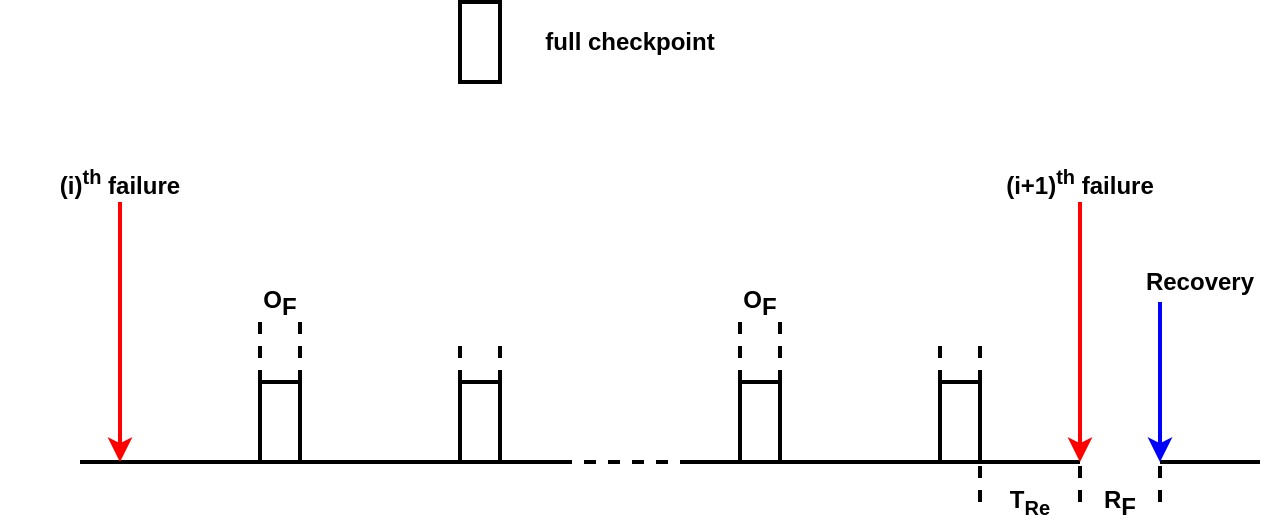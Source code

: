 <mxfile version="13.6.6" type="device"><diagram id="mTb-SH-F3x9j6F5bEC50" name="Page-1"><mxGraphModel dx="677" dy="377" grid="1" gridSize="10" guides="1" tooltips="1" connect="1" arrows="1" fold="1" page="1" pageScale="1" pageWidth="850" pageHeight="1100" math="0" shadow="0"><root><mxCell id="0"/><mxCell id="1" parent="0"/><mxCell id="9vscRFrJptdv1akMTTKQ-31" value="" style="endArrow=none;html=1;labelBackgroundColor=#ffffff;fontSize=10;strokeWidth=2;" edge="1" parent="1"><mxGeometry width="50" height="50" relative="1" as="geometry"><mxPoint x="40" y="240" as="sourcePoint"/><mxPoint x="280" y="240" as="targetPoint"/></mxGeometry></mxCell><mxCell id="9vscRFrJptdv1akMTTKQ-32" value="" style="endArrow=none;html=1;labelBackgroundColor=#ffffff;fontSize=10;strokeWidth=2;" edge="1" parent="1"><mxGeometry width="50" height="50" relative="1" as="geometry"><mxPoint x="340" y="240" as="sourcePoint"/><mxPoint x="540" y="240" as="targetPoint"/></mxGeometry></mxCell><mxCell id="9vscRFrJptdv1akMTTKQ-33" value="" style="endArrow=none;html=1;labelBackgroundColor=#ffffff;fontSize=10;strokeWidth=2;" edge="1" parent="1"><mxGeometry width="50" height="50" relative="1" as="geometry"><mxPoint x="580" y="240" as="sourcePoint"/><mxPoint x="630" y="240" as="targetPoint"/></mxGeometry></mxCell><mxCell id="9vscRFrJptdv1akMTTKQ-34" value="" style="rounded=0;whiteSpace=wrap;html=1;labelBackgroundColor=#FFFFFF;fontSize=10;fillColor=#FFFFFF;strokeWidth=2;" vertex="1" parent="1"><mxGeometry x="130" y="200" width="20" height="40" as="geometry"/></mxCell><mxCell id="9vscRFrJptdv1akMTTKQ-35" value="" style="rounded=0;whiteSpace=wrap;html=1;labelBackgroundColor=#FFFFFF;fontSize=10;fillColor=#FFFFFF;strokeWidth=2;" vertex="1" parent="1"><mxGeometry x="230" y="200" width="20" height="40" as="geometry"/></mxCell><mxCell id="9vscRFrJptdv1akMTTKQ-36" value="" style="rounded=0;whiteSpace=wrap;html=1;labelBackgroundColor=#FFFFFF;fontSize=10;fillColor=#FFFFFF;strokeWidth=2;" vertex="1" parent="1"><mxGeometry x="370" y="200" width="20" height="40" as="geometry"/></mxCell><mxCell id="9vscRFrJptdv1akMTTKQ-37" value="" style="rounded=0;whiteSpace=wrap;html=1;labelBackgroundColor=#FFFFFF;fontSize=10;fillColor=#FFFFFF;strokeWidth=2;" vertex="1" parent="1"><mxGeometry x="470" y="200" width="20" height="40" as="geometry"/></mxCell><mxCell id="9vscRFrJptdv1akMTTKQ-38" value="" style="endArrow=none;dashed=1;html=1;labelBackgroundColor=#ffffff;fontSize=10;exitX=0.75;exitY=1;exitDx=0;exitDy=0;strokeWidth=2;entryX=1;entryY=0;entryDx=0;entryDy=0;" edge="1" parent="1" source="9vscRFrJptdv1akMTTKQ-46" target="9vscRFrJptdv1akMTTKQ-34"><mxGeometry width="50" height="50" relative="1" as="geometry"><mxPoint x="150" y="210" as="sourcePoint"/><mxPoint x="150" y="180" as="targetPoint"/></mxGeometry></mxCell><mxCell id="9vscRFrJptdv1akMTTKQ-39" value="" style="endArrow=none;dashed=1;html=1;labelBackgroundColor=#ffffff;fontSize=10;exitX=0.25;exitY=1;exitDx=0;exitDy=0;strokeWidth=2;entryX=0;entryY=0;entryDx=0;entryDy=0;" edge="1" parent="1" source="9vscRFrJptdv1akMTTKQ-46" target="9vscRFrJptdv1akMTTKQ-34"><mxGeometry width="50" height="50" relative="1" as="geometry"><mxPoint x="130" y="210" as="sourcePoint"/><mxPoint x="130" y="180" as="targetPoint"/></mxGeometry></mxCell><mxCell id="9vscRFrJptdv1akMTTKQ-46" value="O&lt;sub style=&quot;font-size: 12px;&quot;&gt;F&lt;/sub&gt;" style="text;html=1;strokeColor=none;fillColor=none;align=center;verticalAlign=middle;whiteSpace=wrap;rounded=0;labelBackgroundColor=#FFFFFF;fontSize=12;strokeWidth=2;fontStyle=1" vertex="1" parent="1"><mxGeometry x="120" y="150" width="40" height="20" as="geometry"/></mxCell><mxCell id="9vscRFrJptdv1akMTTKQ-48" value="" style="endArrow=none;dashed=1;html=1;labelBackgroundColor=#ffffff;fontSize=10;exitX=0.75;exitY=1;exitDx=0;exitDy=0;strokeWidth=2;" edge="1" parent="1"><mxGeometry width="50" height="50" relative="1" as="geometry"><mxPoint x="250" y="200" as="sourcePoint"/><mxPoint x="250" y="180" as="targetPoint"/></mxGeometry></mxCell><mxCell id="9vscRFrJptdv1akMTTKQ-49" value="" style="endArrow=none;dashed=1;html=1;labelBackgroundColor=#ffffff;fontSize=10;exitX=0.25;exitY=1;exitDx=0;exitDy=0;strokeWidth=2;" edge="1" parent="1"><mxGeometry width="50" height="50" relative="1" as="geometry"><mxPoint x="230" y="200" as="sourcePoint"/><mxPoint x="230" y="180" as="targetPoint"/></mxGeometry></mxCell><mxCell id="9vscRFrJptdv1akMTTKQ-51" value="" style="endArrow=none;dashed=1;html=1;labelBackgroundColor=#ffffff;fontSize=10;exitX=0.75;exitY=1;exitDx=0;exitDy=0;strokeWidth=2;entryX=1;entryY=0;entryDx=0;entryDy=0;" edge="1" parent="1" source="9vscRFrJptdv1akMTTKQ-53" target="9vscRFrJptdv1akMTTKQ-36"><mxGeometry width="50" height="50" relative="1" as="geometry"><mxPoint x="390" y="210" as="sourcePoint"/><mxPoint x="390" y="180" as="targetPoint"/></mxGeometry></mxCell><mxCell id="9vscRFrJptdv1akMTTKQ-52" value="" style="endArrow=none;dashed=1;html=1;labelBackgroundColor=#ffffff;fontSize=10;exitX=0.25;exitY=1;exitDx=0;exitDy=0;strokeWidth=2;entryX=0;entryY=0;entryDx=0;entryDy=0;" edge="1" parent="1" source="9vscRFrJptdv1akMTTKQ-53" target="9vscRFrJptdv1akMTTKQ-36"><mxGeometry width="50" height="50" relative="1" as="geometry"><mxPoint x="370" y="210" as="sourcePoint"/><mxPoint x="370" y="180" as="targetPoint"/></mxGeometry></mxCell><mxCell id="9vscRFrJptdv1akMTTKQ-53" value="O&lt;sub style=&quot;font-size: 12px;&quot;&gt;F&lt;/sub&gt;" style="text;html=1;strokeColor=none;fillColor=none;align=center;verticalAlign=middle;whiteSpace=wrap;rounded=0;labelBackgroundColor=#FFFFFF;fontSize=12;strokeWidth=2;fontStyle=1" vertex="1" parent="1"><mxGeometry x="360" y="150" width="40" height="20" as="geometry"/></mxCell><mxCell id="9vscRFrJptdv1akMTTKQ-54" value="" style="endArrow=none;dashed=1;html=1;labelBackgroundColor=#ffffff;fontSize=10;exitX=0.75;exitY=1;exitDx=0;exitDy=0;strokeWidth=2;" edge="1" parent="1"><mxGeometry width="50" height="50" relative="1" as="geometry"><mxPoint x="490" y="200" as="sourcePoint"/><mxPoint x="490" y="180" as="targetPoint"/></mxGeometry></mxCell><mxCell id="9vscRFrJptdv1akMTTKQ-55" value="" style="endArrow=none;dashed=1;html=1;labelBackgroundColor=#ffffff;fontSize=10;exitX=0.25;exitY=1;exitDx=0;exitDy=0;strokeWidth=2;" edge="1" parent="1"><mxGeometry width="50" height="50" relative="1" as="geometry"><mxPoint x="470" y="200" as="sourcePoint"/><mxPoint x="470" y="180" as="targetPoint"/></mxGeometry></mxCell><mxCell id="9vscRFrJptdv1akMTTKQ-57" value="" style="rounded=0;whiteSpace=wrap;html=1;labelBackgroundColor=#FFFFFF;fontSize=10;fillColor=#FFFFFF;strokeWidth=2;" vertex="1" parent="1"><mxGeometry x="230" y="10" width="20" height="40" as="geometry"/></mxCell><mxCell id="9vscRFrJptdv1akMTTKQ-58" value="full checkpoint" style="text;html=1;strokeColor=none;fillColor=none;align=center;verticalAlign=middle;whiteSpace=wrap;rounded=0;labelBackgroundColor=#FFFFFF;fontSize=12;fontStyle=1" vertex="1" parent="1"><mxGeometry x="250" y="20" width="130" height="20" as="geometry"/></mxCell><mxCell id="9vscRFrJptdv1akMTTKQ-59" value="" style="endArrow=classic;html=1;labelBackgroundColor=#ffffff;fontSize=10;strokeColor=#FF0000;strokeWidth=2;exitX=0.5;exitY=1;exitDx=0;exitDy=0;" edge="1" parent="1" source="9vscRFrJptdv1akMTTKQ-61"><mxGeometry width="50" height="50" relative="1" as="geometry"><mxPoint x="60" y="110" as="sourcePoint"/><mxPoint x="60" y="240" as="targetPoint"/></mxGeometry></mxCell><mxCell id="9vscRFrJptdv1akMTTKQ-60" value="" style="endArrow=classic;html=1;labelBackgroundColor=#ffffff;fontSize=10;strokeColor=#FF0000;strokeWidth=2;exitX=0.5;exitY=1;exitDx=0;exitDy=0;" edge="1" parent="1" source="9vscRFrJptdv1akMTTKQ-63"><mxGeometry width="50" height="50" relative="1" as="geometry"><mxPoint x="540" y="110" as="sourcePoint"/><mxPoint x="540" y="240" as="targetPoint"/></mxGeometry></mxCell><mxCell id="9vscRFrJptdv1akMTTKQ-61" value="(i)&lt;sup&gt;th&lt;/sup&gt; failure" style="text;html=1;strokeColor=none;fillColor=none;align=center;verticalAlign=middle;whiteSpace=wrap;rounded=0;labelBackgroundColor=#FFFFFF;fontSize=12;fontStyle=1" vertex="1" parent="1"><mxGeometry y="90" width="120" height="20" as="geometry"/></mxCell><mxCell id="9vscRFrJptdv1akMTTKQ-63" value="(i+1)&lt;sup&gt;th&lt;/sup&gt; failure" style="text;html=1;strokeColor=none;fillColor=none;align=center;verticalAlign=middle;whiteSpace=wrap;rounded=0;labelBackgroundColor=#FFFFFF;fontSize=12;fontStyle=1" vertex="1" parent="1"><mxGeometry x="440" y="90" width="200" height="20" as="geometry"/></mxCell><mxCell id="9vscRFrJptdv1akMTTKQ-64" value="" style="endArrow=none;dashed=1;html=1;labelBackgroundColor=#ffffff;fontSize=10;strokeWidth=2;" edge="1" parent="1"><mxGeometry width="50" height="50" relative="1" as="geometry"><mxPoint x="580" y="260" as="sourcePoint"/><mxPoint x="580" y="240" as="targetPoint"/></mxGeometry></mxCell><mxCell id="9vscRFrJptdv1akMTTKQ-65" value="" style="endArrow=none;dashed=1;html=1;labelBackgroundColor=#ffffff;fontSize=10;exitX=0.25;exitY=1;exitDx=0;exitDy=0;strokeWidth=2;" edge="1" parent="1"><mxGeometry width="50" height="50" relative="1" as="geometry"><mxPoint x="540" y="260" as="sourcePoint"/><mxPoint x="540" y="240" as="targetPoint"/></mxGeometry></mxCell><mxCell id="9vscRFrJptdv1akMTTKQ-66" value="R&lt;sub style=&quot;font-size: 12px&quot;&gt;F&lt;/sub&gt;" style="text;html=1;strokeColor=none;fillColor=none;align=center;verticalAlign=middle;whiteSpace=wrap;rounded=0;labelBackgroundColor=#FFFFFF;fontSize=12;strokeWidth=2;fontStyle=1" vertex="1" parent="1"><mxGeometry x="540" y="250" width="40" height="20" as="geometry"/></mxCell><mxCell id="9vscRFrJptdv1akMTTKQ-67" value="" style="endArrow=classic;html=1;labelBackgroundColor=#ffffff;fontSize=10;strokeWidth=2;strokeColor=#0000FF;" edge="1" parent="1"><mxGeometry width="50" height="50" relative="1" as="geometry"><mxPoint x="580" y="160" as="sourcePoint"/><mxPoint x="580" y="240" as="targetPoint"/></mxGeometry></mxCell><mxCell id="9vscRFrJptdv1akMTTKQ-68" value="Recovery" style="text;html=1;strokeColor=none;fillColor=none;align=center;verticalAlign=middle;whiteSpace=wrap;rounded=0;labelBackgroundColor=#FFFFFF;fontSize=12;fontStyle=1" vertex="1" parent="1"><mxGeometry x="560" y="140" width="80" height="20" as="geometry"/></mxCell><mxCell id="9vscRFrJptdv1akMTTKQ-69" value="" style="endArrow=none;dashed=1;html=1;labelBackgroundColor=#ffffff;strokeWidth=2;fontSize=12;" edge="1" parent="1"><mxGeometry width="50" height="50" relative="1" as="geometry"><mxPoint x="280" y="240" as="sourcePoint"/><mxPoint x="340" y="240" as="targetPoint"/></mxGeometry></mxCell><mxCell id="9vscRFrJptdv1akMTTKQ-70" value="T&lt;sub&gt;Re&lt;/sub&gt;" style="text;html=1;strokeColor=none;fillColor=none;align=center;verticalAlign=middle;whiteSpace=wrap;rounded=0;labelBackgroundColor=#FFFFFF;fontSize=12;strokeWidth=2;fontStyle=1" vertex="1" parent="1"><mxGeometry x="490" y="250" width="50" height="20" as="geometry"/></mxCell><mxCell id="9vscRFrJptdv1akMTTKQ-71" value="" style="endArrow=none;dashed=1;html=1;labelBackgroundColor=#ffffff;fontSize=10;exitX=0.25;exitY=1;exitDx=0;exitDy=0;strokeWidth=2;" edge="1" parent="1"><mxGeometry width="50" height="50" relative="1" as="geometry"><mxPoint x="490" y="260" as="sourcePoint"/><mxPoint x="490" y="240" as="targetPoint"/></mxGeometry></mxCell></root></mxGraphModel></diagram></mxfile>